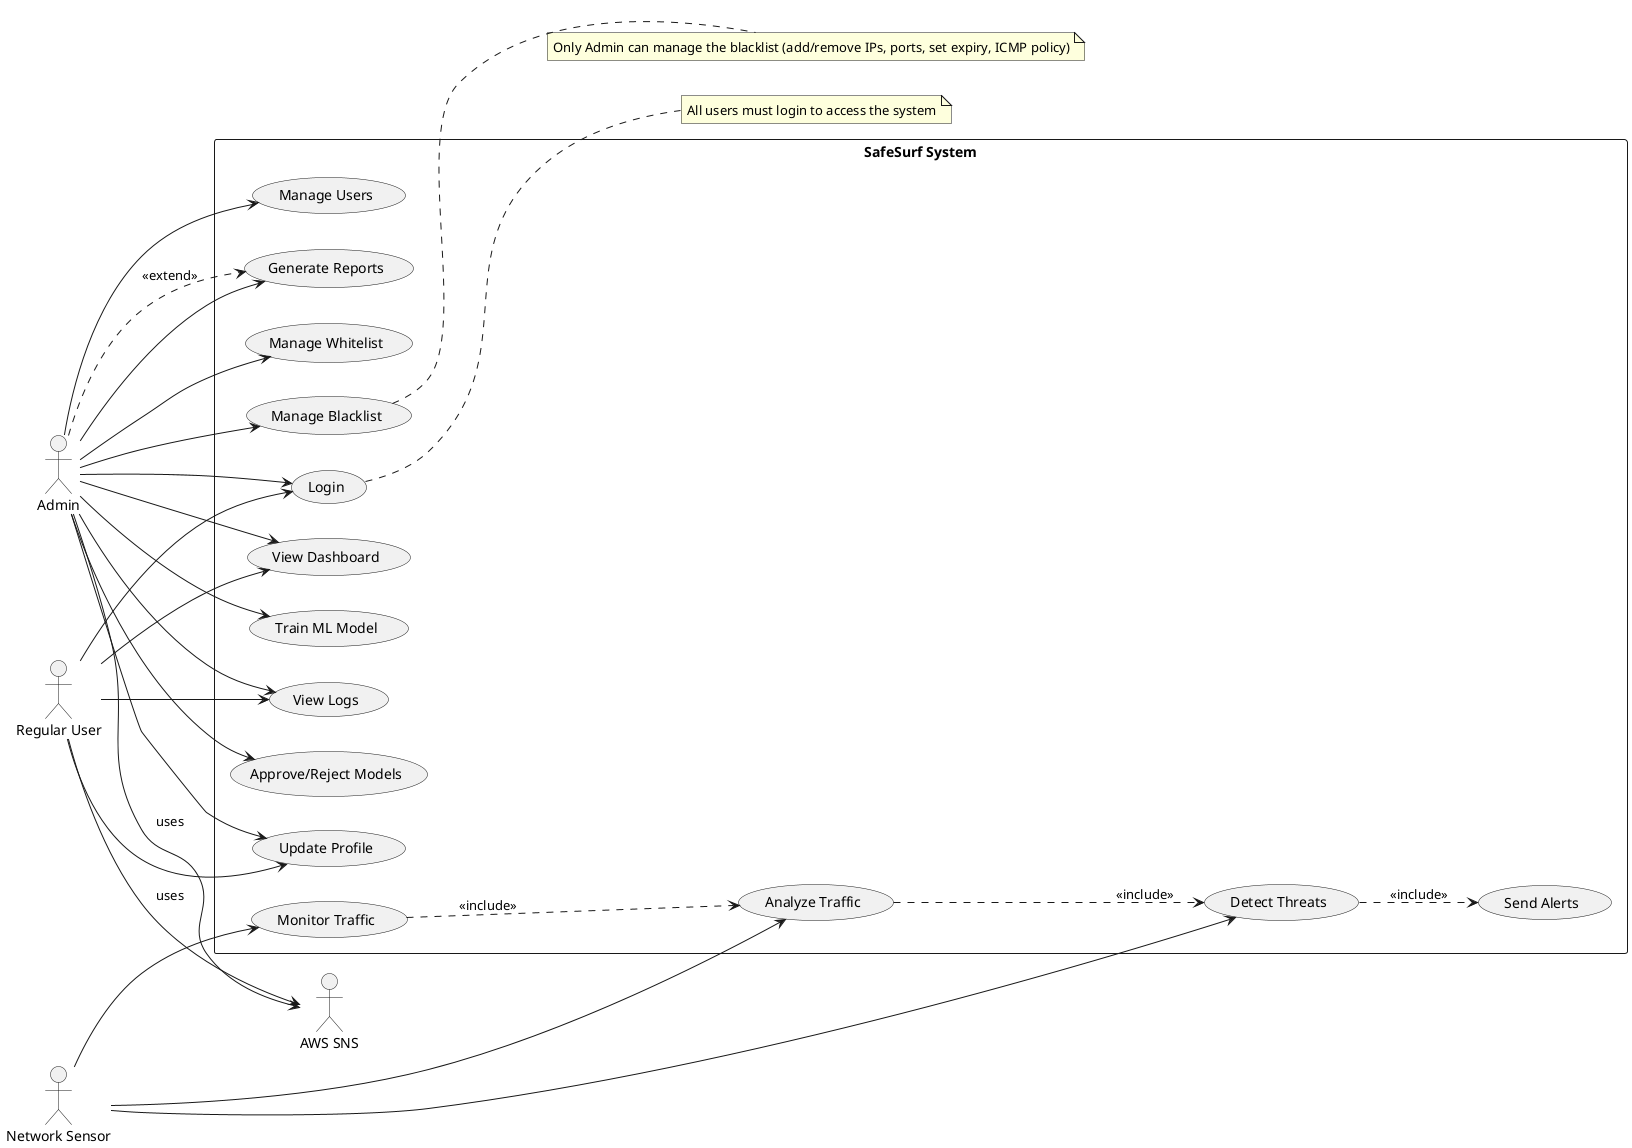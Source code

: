@startuml
left to right direction

actor "Network Sensor" as Sensor
actor "Admin" as Admin
actor "Regular User" as User
actor "AWS SNS" as SNS

rectangle "SafeSurf System" {
  usecase "Monitor Traffic" as UC1
  usecase "Analyze Traffic" as UC2
  usecase "Detect Threats" as UC3
  usecase "Send Alerts" as UC4
  usecase "Manage Whitelist" as UC5
  usecase "Manage Blacklist" as UC6
  usecase "Train ML Model" as UC7
  usecase "Approve/Reject Models" as UC8
  usecase "Manage Users" as UC9
  usecase "Generate Reports" as UC10
  usecase "Update Profile" as UC11
  usecase "Login" as UC12
  usecase "View Dashboard" as UC13
  usecase "View Logs" as UC14
}

' Main actor relationships
Admin --> UC5
Admin --> UC6
Admin --> UC7
Admin --> UC8
Admin --> UC9
Admin --> UC10
Admin --> UC11
Admin --> UC12
Admin --> UC13
Admin --> UC14
User --> UC11
User --> UC12
User --> UC13
User --> UC14

' Network Sensor relationships
Sensor --> UC1
Sensor --> UC2
Sensor --> UC3
UC1 ..> UC2 : <<include>>
UC2 ..> UC3 : <<include>>
UC3 ..> UC4 : <<include>>

' SNS relationships (used by all users except Sensor, not by use case directly)
Admin --> SNS : uses
User --> SNS : uses

' Notes
note right of UC12
  All users must login to access the system
end note
note right of UC6
  Only Admin can manage the blacklist (add/remove IPs, ports, set expiry, ICMP policy)
end note

' Admin extends Generate Reports
Admin ..> UC10 : <<extend>>

@enduml 